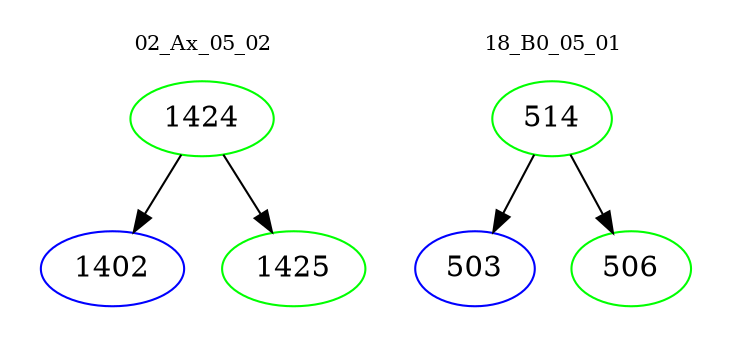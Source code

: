digraph{
subgraph cluster_0 {
color = white
label = "02_Ax_05_02";
fontsize=10;
T0_1424 [label="1424", color="green"]
T0_1424 -> T0_1402 [color="black"]
T0_1402 [label="1402", color="blue"]
T0_1424 -> T0_1425 [color="black"]
T0_1425 [label="1425", color="green"]
}
subgraph cluster_1 {
color = white
label = "18_B0_05_01";
fontsize=10;
T1_514 [label="514", color="green"]
T1_514 -> T1_503 [color="black"]
T1_503 [label="503", color="blue"]
T1_514 -> T1_506 [color="black"]
T1_506 [label="506", color="green"]
}
}
